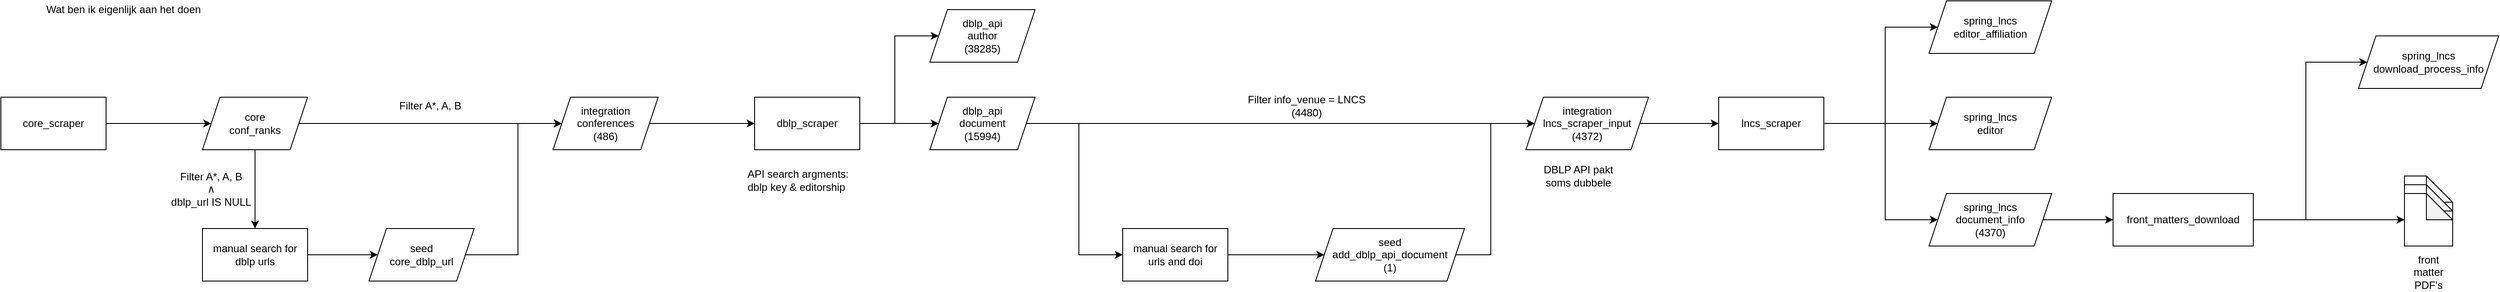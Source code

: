 <mxfile>
    <diagram id="GGoZfzxK7hcbe_SvkV1w" name="Page-1">
        <mxGraphModel dx="1590" dy="351" grid="1" gridSize="10" guides="1" tooltips="1" connect="1" arrows="1" fold="1" page="1" pageScale="1" pageWidth="827" pageHeight="1169" math="0" shadow="0">
            <root>
                <mxCell id="0"/>
                <mxCell id="1" parent="0"/>
                <mxCell id="k86V1Cz1AgtuhiBjjYY--1" value="Wat ben ik eigenlijk aan het doen" style="text;html=1;strokeColor=none;fillColor=none;align=center;verticalAlign=middle;whiteSpace=wrap;rounded=0;" parent="1" vertex="1">
                    <mxGeometry x="50" y="40" width="220" height="20" as="geometry"/>
                </mxCell>
                <mxCell id="2" value="core_scraper" style="rounded=0;whiteSpace=wrap;html=1;" parent="1" vertex="1">
                    <mxGeometry x="20" y="150" width="120" height="60" as="geometry"/>
                </mxCell>
                <mxCell id="3" value="core&lt;br&gt;conf_ranks" style="shape=parallelogram;perimeter=parallelogramPerimeter;whiteSpace=wrap;html=1;fixedSize=1;" parent="1" vertex="1">
                    <mxGeometry x="250" y="150" width="120" height="60" as="geometry"/>
                </mxCell>
                <mxCell id="4" value="" style="endArrow=classic;html=1;exitX=1;exitY=0.5;exitDx=0;exitDy=0;entryX=0;entryY=0.5;entryDx=0;entryDy=0;" parent="1" source="2" target="3" edge="1">
                    <mxGeometry width="50" height="50" relative="1" as="geometry">
                        <mxPoint x="250" y="370" as="sourcePoint"/>
                        <mxPoint x="300" y="320" as="targetPoint"/>
                    </mxGeometry>
                </mxCell>
                <mxCell id="5" value="integration&lt;br&gt;conferences&lt;br&gt;(486)" style="shape=parallelogram;perimeter=parallelogramPerimeter;whiteSpace=wrap;html=1;fixedSize=1;" parent="1" vertex="1">
                    <mxGeometry x="650" y="150" width="120" height="60" as="geometry"/>
                </mxCell>
                <mxCell id="6" value="seed&lt;br&gt;core_dblp_url" style="shape=parallelogram;perimeter=parallelogramPerimeter;whiteSpace=wrap;html=1;fixedSize=1;" parent="1" vertex="1">
                    <mxGeometry x="440" y="300" width="120" height="60" as="geometry"/>
                </mxCell>
                <mxCell id="7" value="manual search for dblp urls" style="rounded=0;whiteSpace=wrap;html=1;" parent="1" vertex="1">
                    <mxGeometry x="250" y="300" width="120" height="60" as="geometry"/>
                </mxCell>
                <mxCell id="8" value="" style="endArrow=classic;html=1;exitX=0.5;exitY=1;exitDx=0;exitDy=0;entryX=0.5;entryY=0;entryDx=0;entryDy=0;" parent="1" source="3" target="7" edge="1">
                    <mxGeometry width="50" height="50" relative="1" as="geometry">
                        <mxPoint x="190" y="190" as="sourcePoint"/>
                        <mxPoint x="270" y="190" as="targetPoint"/>
                    </mxGeometry>
                </mxCell>
                <mxCell id="9" value="" style="endArrow=classic;html=1;exitX=1;exitY=0.5;exitDx=0;exitDy=0;entryX=0;entryY=0.5;entryDx=0;entryDy=0;" parent="1" source="7" target="6" edge="1">
                    <mxGeometry width="50" height="50" relative="1" as="geometry">
                        <mxPoint x="380" y="380" as="sourcePoint"/>
                        <mxPoint x="460" y="380" as="targetPoint"/>
                    </mxGeometry>
                </mxCell>
                <mxCell id="10" value="" style="endArrow=classic;html=1;exitX=1;exitY=0.5;exitDx=0;exitDy=0;entryX=0;entryY=0.5;entryDx=0;entryDy=0;" parent="1" source="3" target="5" edge="1">
                    <mxGeometry width="50" height="50" relative="1" as="geometry">
                        <mxPoint x="414" y="179.5" as="sourcePoint"/>
                        <mxPoint x="494" y="179.5" as="targetPoint"/>
                    </mxGeometry>
                </mxCell>
                <mxCell id="11" value="" style="endArrow=classic;html=1;entryX=0;entryY=0.5;entryDx=0;entryDy=0;exitX=1;exitY=0.5;exitDx=0;exitDy=0;rounded=0;" parent="1" source="6" target="5" edge="1">
                    <mxGeometry width="50" height="50" relative="1" as="geometry">
                        <mxPoint x="580" y="460" as="sourcePoint"/>
                        <mxPoint x="630" y="410" as="targetPoint"/>
                        <Array as="points">
                            <mxPoint x="610" y="330"/>
                            <mxPoint x="610" y="180"/>
                        </Array>
                    </mxGeometry>
                </mxCell>
                <mxCell id="12" value="Filter A*, A, B" style="text;html=1;strokeColor=none;fillColor=none;align=center;verticalAlign=middle;whiteSpace=wrap;rounded=0;" parent="1" vertex="1">
                    <mxGeometry x="460" y="150" width="100" height="20" as="geometry"/>
                </mxCell>
                <mxCell id="13" value="Filter A*, A, B&lt;br&gt;∧&lt;br&gt;dblp_url IS NULL" style="text;html=1;strokeColor=none;fillColor=none;align=center;verticalAlign=middle;whiteSpace=wrap;rounded=0;" parent="1" vertex="1">
                    <mxGeometry x="210" y="230" width="100" height="50" as="geometry"/>
                </mxCell>
                <mxCell id="14" value="dblp_scraper" style="rounded=0;whiteSpace=wrap;html=1;" parent="1" vertex="1">
                    <mxGeometry x="880" y="150" width="120" height="60" as="geometry"/>
                </mxCell>
                <mxCell id="15" value="" style="endArrow=classic;html=1;exitX=1;exitY=0.5;exitDx=0;exitDy=0;entryX=0;entryY=0.5;entryDx=0;entryDy=0;" parent="1" source="5" target="14" edge="1">
                    <mxGeometry width="50" height="50" relative="1" as="geometry">
                        <mxPoint x="930" y="350" as="sourcePoint"/>
                        <mxPoint x="980" y="300" as="targetPoint"/>
                    </mxGeometry>
                </mxCell>
                <mxCell id="16" value="dblp_api&lt;br&gt;author&lt;br&gt;(38285)" style="shape=parallelogram;perimeter=parallelogramPerimeter;whiteSpace=wrap;html=1;fixedSize=1;" parent="1" vertex="1">
                    <mxGeometry x="1080" y="50" width="120" height="60" as="geometry"/>
                </mxCell>
                <mxCell id="17" value="" style="endArrow=classic;html=1;exitX=1;exitY=0.5;exitDx=0;exitDy=0;entryX=0;entryY=0.5;entryDx=0;entryDy=0;rounded=0;" parent="1" source="14" target="16" edge="1">
                    <mxGeometry width="50" height="50" relative="1" as="geometry">
                        <mxPoint x="770" y="190" as="sourcePoint"/>
                        <mxPoint x="890" y="190" as="targetPoint"/>
                        <Array as="points">
                            <mxPoint x="1040" y="180"/>
                            <mxPoint x="1040" y="80"/>
                        </Array>
                    </mxGeometry>
                </mxCell>
                <mxCell id="18" value="dblp_api&lt;br&gt;document&lt;br&gt;(15994)" style="shape=parallelogram;perimeter=parallelogramPerimeter;whiteSpace=wrap;html=1;fixedSize=1;" parent="1" vertex="1">
                    <mxGeometry x="1080" y="150" width="120" height="60" as="geometry"/>
                </mxCell>
                <mxCell id="19" value="" style="endArrow=classic;html=1;exitX=1;exitY=0.5;exitDx=0;exitDy=0;entryX=0;entryY=0.5;entryDx=0;entryDy=0;" parent="1" source="14" target="18" edge="1">
                    <mxGeometry width="50" height="50" relative="1" as="geometry">
                        <mxPoint x="770" y="190" as="sourcePoint"/>
                        <mxPoint x="890" y="190" as="targetPoint"/>
                    </mxGeometry>
                </mxCell>
                <mxCell id="20" value="manual search for urls and doi" style="rounded=0;whiteSpace=wrap;html=1;" parent="1" vertex="1">
                    <mxGeometry x="1300" y="300" width="120" height="60" as="geometry"/>
                </mxCell>
                <mxCell id="22" value="" style="endArrow=classic;html=1;exitX=1;exitY=0.5;exitDx=0;exitDy=0;entryX=0;entryY=0.5;entryDx=0;entryDy=0;rounded=0;" parent="1" source="18" target="20" edge="1">
                    <mxGeometry width="50" height="50" relative="1" as="geometry">
                        <mxPoint x="1130" y="340" as="sourcePoint"/>
                        <mxPoint x="1180" y="290" as="targetPoint"/>
                        <Array as="points">
                            <mxPoint x="1250" y="180"/>
                            <mxPoint x="1250" y="330"/>
                        </Array>
                    </mxGeometry>
                </mxCell>
                <mxCell id="23" value="seed&lt;br&gt;add_dblp_api_document&lt;br&gt;(1)" style="shape=parallelogram;perimeter=parallelogramPerimeter;whiteSpace=wrap;html=1;fixedSize=1;" parent="1" vertex="1">
                    <mxGeometry x="1520" y="300" width="170" height="60" as="geometry"/>
                </mxCell>
                <mxCell id="24" value="" style="endArrow=classic;html=1;exitX=1;exitY=0.5;exitDx=0;exitDy=0;entryX=0;entryY=0.5;entryDx=0;entryDy=0;" parent="1" source="20" target="23" edge="1">
                    <mxGeometry width="50" height="50" relative="1" as="geometry">
                        <mxPoint x="1460" y="490" as="sourcePoint"/>
                        <mxPoint x="1510" y="440" as="targetPoint"/>
                    </mxGeometry>
                </mxCell>
                <mxCell id="25" value="lncs_scraper" style="rounded=0;whiteSpace=wrap;html=1;" parent="1" vertex="1">
                    <mxGeometry x="1980" y="150" width="120" height="60" as="geometry"/>
                </mxCell>
                <mxCell id="26" value="integration&lt;br&gt;lncs_scraper_input&lt;br&gt;(4372)" style="shape=parallelogram;perimeter=parallelogramPerimeter;whiteSpace=wrap;html=1;fixedSize=1;" parent="1" vertex="1">
                    <mxGeometry x="1760" y="150" width="140" height="60" as="geometry"/>
                </mxCell>
                <mxCell id="27" value="" style="endArrow=classic;html=1;exitX=1;exitY=0.5;exitDx=0;exitDy=0;entryX=0;entryY=0.5;entryDx=0;entryDy=0;" parent="1" source="18" target="26" edge="1">
                    <mxGeometry width="50" height="50" relative="1" as="geometry">
                        <mxPoint x="1470" y="210" as="sourcePoint"/>
                        <mxPoint x="1520" y="160" as="targetPoint"/>
                    </mxGeometry>
                </mxCell>
                <mxCell id="29" value="" style="endArrow=classic;html=1;exitX=1;exitY=0.5;exitDx=0;exitDy=0;entryX=0;entryY=0.5;entryDx=0;entryDy=0;rounded=0;" parent="1" source="23" target="26" edge="1">
                    <mxGeometry width="50" height="50" relative="1" as="geometry">
                        <mxPoint x="1780" y="330" as="sourcePoint"/>
                        <mxPoint x="1830" y="280" as="targetPoint"/>
                        <Array as="points">
                            <mxPoint x="1720" y="330"/>
                            <mxPoint x="1720" y="180"/>
                        </Array>
                    </mxGeometry>
                </mxCell>
                <mxCell id="30" value="" style="endArrow=classic;html=1;exitX=1;exitY=0.5;exitDx=0;exitDy=0;entryX=0;entryY=0.5;entryDx=0;entryDy=0;" parent="1" source="26" target="25" edge="1">
                    <mxGeometry width="50" height="50" relative="1" as="geometry">
                        <mxPoint x="1980" y="330" as="sourcePoint"/>
                        <mxPoint x="2030" y="192" as="targetPoint"/>
                    </mxGeometry>
                </mxCell>
                <mxCell id="31" value="spring_lncs&lt;br&gt;editor_affiliation" style="shape=parallelogram;perimeter=parallelogramPerimeter;whiteSpace=wrap;html=1;fixedSize=1;" parent="1" vertex="1">
                    <mxGeometry x="2220" y="40" width="140" height="60" as="geometry"/>
                </mxCell>
                <mxCell id="32" value="spring_lncs&lt;br&gt;editor" style="shape=parallelogram;perimeter=parallelogramPerimeter;whiteSpace=wrap;html=1;fixedSize=1;" parent="1" vertex="1">
                    <mxGeometry x="2220" y="150" width="140" height="60" as="geometry"/>
                </mxCell>
                <mxCell id="33" value="spring_lncs&lt;br&gt;document_info&lt;br&gt;(4370)" style="shape=parallelogram;perimeter=parallelogramPerimeter;whiteSpace=wrap;html=1;fixedSize=1;" parent="1" vertex="1">
                    <mxGeometry x="2220" y="260" width="140" height="60" as="geometry"/>
                </mxCell>
                <mxCell id="34" value="" style="endArrow=classic;html=1;exitX=1;exitY=0.5;exitDx=0;exitDy=0;entryX=0;entryY=0.5;entryDx=0;entryDy=0;rounded=0;" parent="1" source="25" target="31" edge="1">
                    <mxGeometry width="50" height="50" relative="1" as="geometry">
                        <mxPoint x="2010" y="350" as="sourcePoint"/>
                        <mxPoint x="2060" y="300" as="targetPoint"/>
                        <Array as="points">
                            <mxPoint x="2170" y="180"/>
                            <mxPoint x="2170" y="70"/>
                        </Array>
                    </mxGeometry>
                </mxCell>
                <mxCell id="35" value="" style="endArrow=classic;html=1;exitX=1;exitY=0.5;exitDx=0;exitDy=0;entryX=0;entryY=0.5;entryDx=0;entryDy=0;" parent="1" source="25" target="32" edge="1">
                    <mxGeometry width="50" height="50" relative="1" as="geometry">
                        <mxPoint x="1990" y="340" as="sourcePoint"/>
                        <mxPoint x="2040" y="290" as="targetPoint"/>
                    </mxGeometry>
                </mxCell>
                <mxCell id="36" value="" style="endArrow=classic;html=1;exitX=1;exitY=0.5;exitDx=0;exitDy=0;entryX=0;entryY=0.5;entryDx=0;entryDy=0;rounded=0;" parent="1" source="25" target="33" edge="1">
                    <mxGeometry width="50" height="50" relative="1" as="geometry">
                        <mxPoint x="2140" y="370" as="sourcePoint"/>
                        <mxPoint x="2190" y="320" as="targetPoint"/>
                        <Array as="points">
                            <mxPoint x="2170" y="180"/>
                            <mxPoint x="2170" y="290"/>
                        </Array>
                    </mxGeometry>
                </mxCell>
                <mxCell id="37" value="Filter info_venue = LNCS&lt;br&gt;(4480)" style="text;html=1;strokeColor=none;fillColor=none;align=center;verticalAlign=middle;whiteSpace=wrap;rounded=0;" parent="1" vertex="1">
                    <mxGeometry x="1430" y="140" width="160" height="40" as="geometry"/>
                </mxCell>
                <mxCell id="38" value="front_matters_download" style="rounded=0;whiteSpace=wrap;html=1;" parent="1" vertex="1">
                    <mxGeometry x="2430" y="260" width="160" height="60" as="geometry"/>
                </mxCell>
                <mxCell id="39" value="" style="endArrow=classic;html=1;exitX=1;exitY=0.5;exitDx=0;exitDy=0;entryX=0;entryY=0.5;entryDx=0;entryDy=0;" parent="1" source="33" target="38" edge="1">
                    <mxGeometry width="50" height="50" relative="1" as="geometry">
                        <mxPoint x="2440" y="410" as="sourcePoint"/>
                        <mxPoint x="2490" y="360" as="targetPoint"/>
                    </mxGeometry>
                </mxCell>
                <mxCell id="40" value="spring_lncs&lt;br&gt;download_process_info" style="shape=parallelogram;perimeter=parallelogramPerimeter;whiteSpace=wrap;html=1;fixedSize=1;" parent="1" vertex="1">
                    <mxGeometry x="2710" y="80" width="160" height="60" as="geometry"/>
                </mxCell>
                <mxCell id="42" value="" style="endArrow=classic;html=1;entryX=0;entryY=0.5;entryDx=0;entryDy=0;exitX=1;exitY=0.5;exitDx=0;exitDy=0;rounded=0;" parent="1" source="38" target="40" edge="1">
                    <mxGeometry width="50" height="50" relative="1" as="geometry">
                        <mxPoint x="2820" y="270" as="sourcePoint"/>
                        <mxPoint x="2870" y="220" as="targetPoint"/>
                        <Array as="points">
                            <mxPoint x="2650" y="290"/>
                            <mxPoint x="2650" y="110"/>
                        </Array>
                    </mxGeometry>
                </mxCell>
                <mxCell id="43" value="" style="shape=note;whiteSpace=wrap;html=1;backgroundOutline=1;darkOpacity=0.05;" parent="1" vertex="1">
                    <mxGeometry x="2762.5" y="240" width="55" height="60" as="geometry"/>
                </mxCell>
                <mxCell id="45" value="" style="shape=note;whiteSpace=wrap;html=1;backgroundOutline=1;darkOpacity=0.05;" parent="1" vertex="1">
                    <mxGeometry x="2762.5" y="250" width="55" height="60" as="geometry"/>
                </mxCell>
                <mxCell id="44" value="" style="shape=note;whiteSpace=wrap;html=1;backgroundOutline=1;darkOpacity=0.05;" parent="1" vertex="1">
                    <mxGeometry x="2762.5" y="260" width="55" height="60" as="geometry"/>
                </mxCell>
                <mxCell id="46" value="" style="endArrow=classic;html=1;exitX=1;exitY=0.5;exitDx=0;exitDy=0;entryX=0;entryY=0.5;entryDx=0;entryDy=0;entryPerimeter=0;" parent="1" source="38" target="44" edge="1">
                    <mxGeometry width="50" height="50" relative="1" as="geometry">
                        <mxPoint x="2720" y="450" as="sourcePoint"/>
                        <mxPoint x="2770" y="400" as="targetPoint"/>
                    </mxGeometry>
                </mxCell>
                <mxCell id="47" value="front matter PDF's" style="text;html=1;strokeColor=none;fillColor=none;align=center;verticalAlign=middle;whiteSpace=wrap;rounded=0;" parent="1" vertex="1">
                    <mxGeometry x="2770" y="340" width="40" height="20" as="geometry"/>
                </mxCell>
                <mxCell id="48" value="API search argments:&lt;br&gt;dblp key &amp;amp; editorship" style="text;html=1;strokeColor=none;fillColor=none;align=left;verticalAlign=middle;whiteSpace=wrap;rounded=0;" parent="1" vertex="1">
                    <mxGeometry x="870" y="220" width="150" height="50" as="geometry"/>
                </mxCell>
                <mxCell id="50" value="DBLP API pakt soms dubbele" style="text;html=1;strokeColor=none;fillColor=none;align=center;verticalAlign=middle;whiteSpace=wrap;rounded=0;" parent="1" vertex="1">
                    <mxGeometry x="1770" y="220" width="100" height="40" as="geometry"/>
                </mxCell>
            </root>
        </mxGraphModel>
    </diagram>
</mxfile>